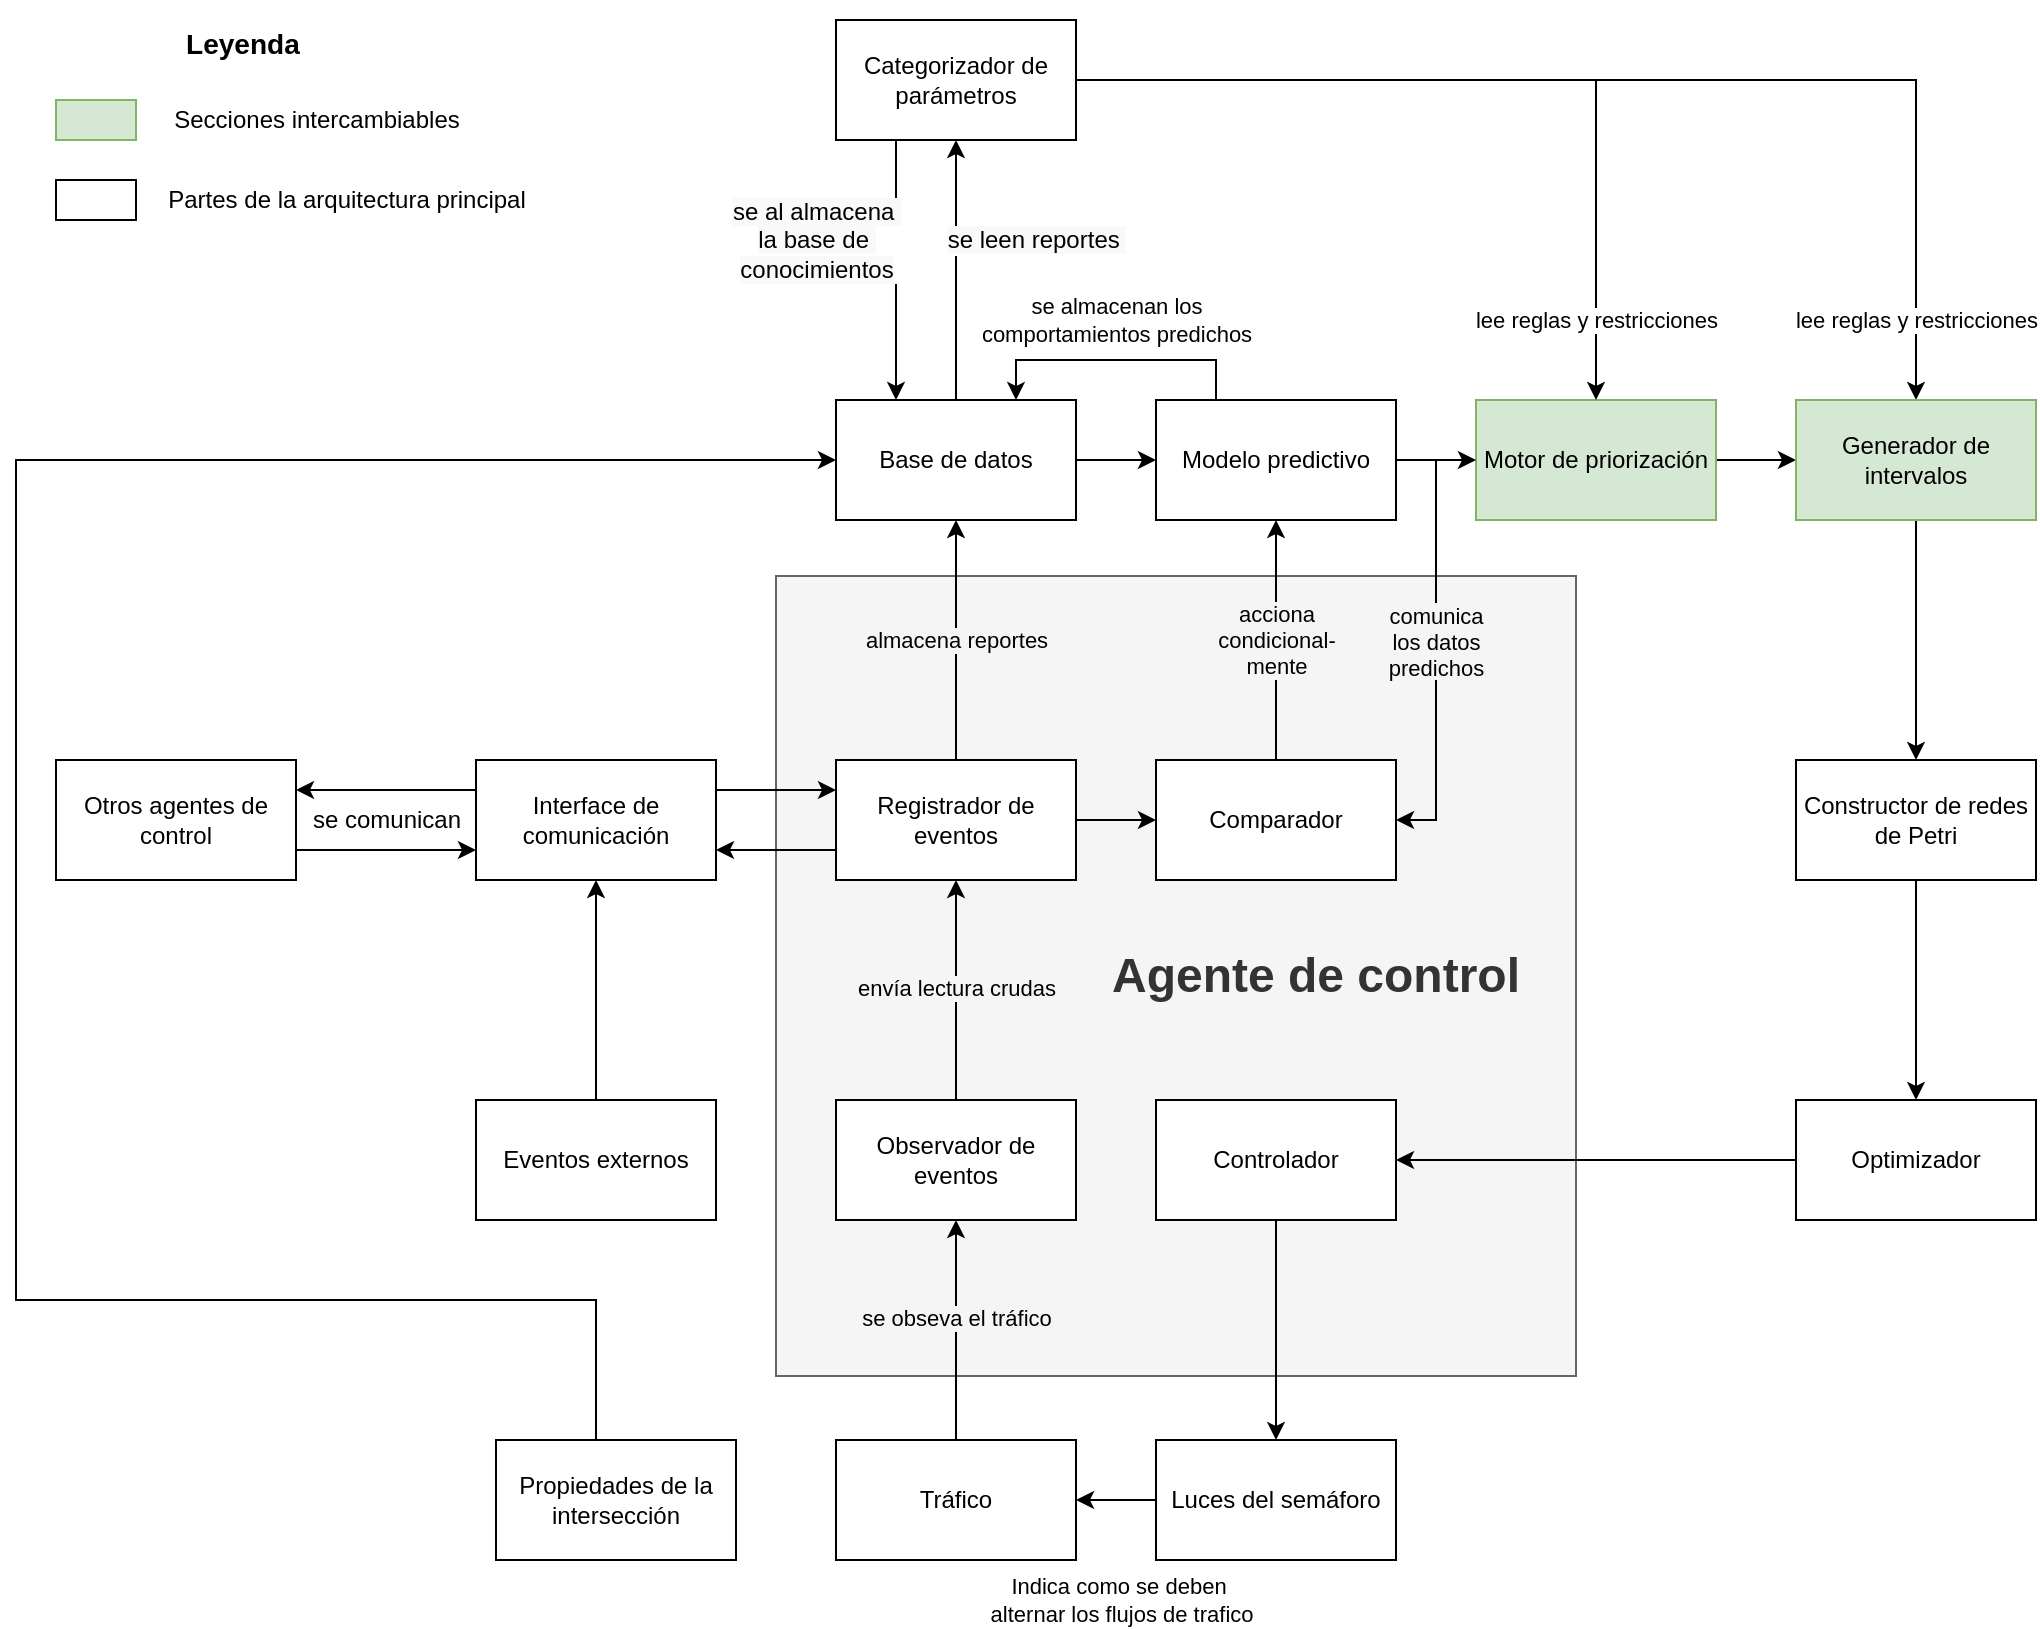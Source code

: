 <mxfile version="13.6.5">
    <diagram id="D6teS57lotO39WBPQenw" name="Page-1">
        <mxGraphModel dx="1277" dy="2442" grid="1" gridSize="10" guides="1" tooltips="1" connect="1" arrows="1" fold="1" page="1" pageScale="1.5" pageWidth="850" pageHeight="1100" math="0" shadow="0">
            <root>
                <mxCell id="0"/>
                <mxCell id="1" parent="0"/>
                <mxCell id="eg-Uu_fixgsKnMmGE3jZ-33" value="&lt;h1&gt;Agente de control&lt;/h1&gt;" style="whiteSpace=wrap;html=1;fillColor=#f5f5f5;strokeColor=#666666;fontColor=#333333;spacingBottom=0;spacingLeft=140;" parent="1" vertex="1">
                    <mxGeometry x="400" y="188" width="400" height="400" as="geometry"/>
                </mxCell>
                <mxCell id="3" style="edgeStyle=orthogonalEdgeStyle;rounded=0;orthogonalLoop=1;jettySize=auto;html=1;exitX=0.5;exitY=0;exitDx=0;exitDy=0;entryX=0.5;entryY=1;entryDx=0;entryDy=0;labelBackgroundColor=#F5F5F5;" parent="1" source="eg-Uu_fixgsKnMmGE3jZ-1" target="2" edge="1">
                    <mxGeometry relative="1" as="geometry"/>
                </mxCell>
                <mxCell id="42" value="se obseva el tráfico" style="edgeLabel;html=1;align=center;verticalAlign=middle;resizable=0;points=[];labelBackgroundColor=#F5F5F5;" parent="3" vertex="1" connectable="0">
                    <mxGeometry x="0.243" y="-4" relative="1" as="geometry">
                        <mxPoint x="-4" y="7" as="offset"/>
                    </mxGeometry>
                </mxCell>
                <mxCell id="eg-Uu_fixgsKnMmGE3jZ-1" value="Tráfico" style="rounded=0;whiteSpace=wrap;html=1;" parent="1" vertex="1">
                    <mxGeometry x="430" y="620" width="120" height="60" as="geometry"/>
                </mxCell>
                <mxCell id="eg-Uu_fixgsKnMmGE3jZ-12" style="edgeStyle=orthogonalEdgeStyle;rounded=0;orthogonalLoop=1;jettySize=auto;html=1;exitX=0;exitY=0.5;exitDx=0;exitDy=0;entryX=1;entryY=0.5;entryDx=0;entryDy=0;" parent="1" source="eg-Uu_fixgsKnMmGE3jZ-2" target="eg-Uu_fixgsKnMmGE3jZ-1" edge="1">
                    <mxGeometry relative="1" as="geometry"/>
                </mxCell>
                <mxCell id="eg-Uu_fixgsKnMmGE3jZ-13" value="Indica como se deben&lt;br&gt;&amp;nbsp;alternar los flujos de trafico" style="edgeLabel;html=1;align=center;verticalAlign=middle;resizable=0;points=[];" parent="eg-Uu_fixgsKnMmGE3jZ-12" vertex="1" connectable="0">
                    <mxGeometry x="0.187" y="2" relative="1" as="geometry">
                        <mxPoint x="4" y="48" as="offset"/>
                    </mxGeometry>
                </mxCell>
                <mxCell id="eg-Uu_fixgsKnMmGE3jZ-2" value="Luces del semáforo" style="whiteSpace=wrap;html=1;" parent="1" vertex="1">
                    <mxGeometry x="590" y="620" width="120" height="60" as="geometry"/>
                </mxCell>
                <mxCell id="12" style="edgeStyle=orthogonalEdgeStyle;rounded=0;orthogonalLoop=1;jettySize=auto;html=1;exitX=1;exitY=0.5;exitDx=0;exitDy=0;entryX=0;entryY=0.5;entryDx=0;entryDy=0;" parent="1" source="eg-Uu_fixgsKnMmGE3jZ-3" target="11" edge="1">
                    <mxGeometry relative="1" as="geometry"/>
                </mxCell>
                <mxCell id="22" style="edgeStyle=orthogonalEdgeStyle;rounded=0;orthogonalLoop=1;jettySize=auto;html=1;exitX=0.5;exitY=0;exitDx=0;exitDy=0;labelBackgroundColor=#F5F5F5;" parent="1" source="eg-Uu_fixgsKnMmGE3jZ-3" target="19" edge="1">
                    <mxGeometry relative="1" as="geometry"/>
                </mxCell>
                <mxCell id="46" value="almacena reportes" style="edgeLabel;html=1;align=center;verticalAlign=middle;resizable=0;points=[];labelBackgroundColor=#F5F5F5;" parent="22" vertex="1" connectable="0">
                    <mxGeometry x="-0.333" y="-1" relative="1" as="geometry">
                        <mxPoint x="-1" y="-20" as="offset"/>
                    </mxGeometry>
                </mxCell>
                <mxCell id="27" style="edgeStyle=orthogonalEdgeStyle;rounded=0;orthogonalLoop=1;jettySize=auto;html=1;exitX=0;exitY=0.75;exitDx=0;exitDy=0;entryX=1;entryY=0.75;entryDx=0;entryDy=0;" parent="1" source="eg-Uu_fixgsKnMmGE3jZ-3" target="eg-Uu_fixgsKnMmGE3jZ-4" edge="1">
                    <mxGeometry relative="1" as="geometry"/>
                </mxCell>
                <mxCell id="eg-Uu_fixgsKnMmGE3jZ-3" value="Registrador de eventos" style="whiteSpace=wrap;html=1;" parent="1" vertex="1">
                    <mxGeometry x="430" y="280" width="120" height="60" as="geometry"/>
                </mxCell>
                <mxCell id="eg-Uu_fixgsKnMmGE3jZ-22" style="edgeStyle=orthogonalEdgeStyle;rounded=0;orthogonalLoop=1;jettySize=auto;html=1;exitX=0;exitY=0.25;exitDx=0;exitDy=0;entryX=1;entryY=0.25;entryDx=0;entryDy=0;" parent="1" source="eg-Uu_fixgsKnMmGE3jZ-4" target="eg-Uu_fixgsKnMmGE3jZ-19" edge="1">
                    <mxGeometry relative="1" as="geometry"/>
                </mxCell>
                <mxCell id="26" style="edgeStyle=orthogonalEdgeStyle;rounded=0;orthogonalLoop=1;jettySize=auto;html=1;exitX=1;exitY=0.25;exitDx=0;exitDy=0;entryX=0;entryY=0.25;entryDx=0;entryDy=0;" parent="1" source="eg-Uu_fixgsKnMmGE3jZ-4" target="eg-Uu_fixgsKnMmGE3jZ-3" edge="1">
                    <mxGeometry relative="1" as="geometry"/>
                </mxCell>
                <mxCell id="eg-Uu_fixgsKnMmGE3jZ-4" value="Interface de comunicación" style="whiteSpace=wrap;html=1;" parent="1" vertex="1">
                    <mxGeometry x="250" y="280" width="120" height="60" as="geometry"/>
                </mxCell>
                <mxCell id="52" style="edgeStyle=orthogonalEdgeStyle;rounded=0;orthogonalLoop=1;jettySize=auto;html=1;exitX=0.25;exitY=0;exitDx=0;exitDy=0;entryX=0.75;entryY=0;entryDx=0;entryDy=0;" parent="1" source="32" target="19" edge="1">
                    <mxGeometry relative="1" as="geometry"/>
                </mxCell>
                <mxCell id="53" value="se almacenan los&lt;br&gt;comportamientos predichos" style="edgeLabel;html=1;align=center;verticalAlign=middle;resizable=0;points=[];" parent="52" vertex="1" connectable="0">
                    <mxGeometry x="0.262" y="2" relative="1" as="geometry">
                        <mxPoint x="18" y="-22" as="offset"/>
                    </mxGeometry>
                </mxCell>
                <mxCell id="71" style="edgeStyle=orthogonalEdgeStyle;rounded=0;orthogonalLoop=1;jettySize=auto;html=1;exitX=1;exitY=0.5;exitDx=0;exitDy=0;entryX=0;entryY=0.5;entryDx=0;entryDy=0;" edge="1" parent="1" source="eg-Uu_fixgsKnMmGE3jZ-7" target="70">
                    <mxGeometry relative="1" as="geometry"/>
                </mxCell>
                <mxCell id="eg-Uu_fixgsKnMmGE3jZ-7" value="Motor de priorización" style="whiteSpace=wrap;html=1;fillColor=#d5e8d4;strokeColor=#82b366;" parent="1" vertex="1">
                    <mxGeometry x="750" y="100" width="120" height="60" as="geometry"/>
                </mxCell>
                <mxCell id="75" style="edgeStyle=orthogonalEdgeStyle;rounded=0;orthogonalLoop=1;jettySize=auto;html=1;exitX=0.5;exitY=1;exitDx=0;exitDy=0;entryX=0.5;entryY=0;entryDx=0;entryDy=0;" edge="1" parent="1" source="eg-Uu_fixgsKnMmGE3jZ-8" target="eg-Uu_fixgsKnMmGE3jZ-9">
                    <mxGeometry relative="1" as="geometry"/>
                </mxCell>
                <mxCell id="eg-Uu_fixgsKnMmGE3jZ-8" value="Constructor de redes de Petri" style="whiteSpace=wrap;html=1;" parent="1" vertex="1">
                    <mxGeometry x="910" y="280" width="120" height="60" as="geometry"/>
                </mxCell>
                <mxCell id="82" style="edgeStyle=orthogonalEdgeStyle;rounded=0;orthogonalLoop=1;jettySize=auto;html=1;exitX=0;exitY=0.5;exitDx=0;exitDy=0;entryX=1;entryY=0.5;entryDx=0;entryDy=0;" edge="1" parent="1" source="eg-Uu_fixgsKnMmGE3jZ-9" target="eg-Uu_fixgsKnMmGE3jZ-10">
                    <mxGeometry relative="1" as="geometry"/>
                </mxCell>
                <mxCell id="eg-Uu_fixgsKnMmGE3jZ-9" value="Optimizador" style="whiteSpace=wrap;html=1;" parent="1" vertex="1">
                    <mxGeometry x="910" y="450" width="120" height="60" as="geometry"/>
                </mxCell>
                <mxCell id="eg-Uu_fixgsKnMmGE3jZ-32" style="edgeStyle=orthogonalEdgeStyle;rounded=0;orthogonalLoop=1;jettySize=auto;html=1;exitX=0.5;exitY=1;exitDx=0;exitDy=0;entryX=0.5;entryY=0;entryDx=0;entryDy=0;" parent="1" source="eg-Uu_fixgsKnMmGE3jZ-10" target="eg-Uu_fixgsKnMmGE3jZ-2" edge="1">
                    <mxGeometry relative="1" as="geometry"/>
                </mxCell>
                <mxCell id="eg-Uu_fixgsKnMmGE3jZ-10" value="Controlador&lt;br&gt;" style="whiteSpace=wrap;html=1;" parent="1" vertex="1">
                    <mxGeometry x="590" y="450" width="120" height="60" as="geometry"/>
                </mxCell>
                <mxCell id="eg-Uu_fixgsKnMmGE3jZ-21" style="edgeStyle=orthogonalEdgeStyle;rounded=0;orthogonalLoop=1;jettySize=auto;html=1;exitX=1;exitY=0.75;exitDx=0;exitDy=0;entryX=0;entryY=0.75;entryDx=0;entryDy=0;" parent="1" source="eg-Uu_fixgsKnMmGE3jZ-19" target="eg-Uu_fixgsKnMmGE3jZ-4" edge="1">
                    <mxGeometry relative="1" as="geometry"/>
                </mxCell>
                <mxCell id="eg-Uu_fixgsKnMmGE3jZ-19" value="Otros agentes de control" style="whiteSpace=wrap;html=1;" parent="1" vertex="1">
                    <mxGeometry x="40" y="280" width="120" height="60" as="geometry"/>
                </mxCell>
                <mxCell id="eg-Uu_fixgsKnMmGE3jZ-23" value="" style="edgeStyle=orthogonalEdgeStyle;rounded=0;orthogonalLoop=1;jettySize=auto;html=1;" parent="1" source="eg-Uu_fixgsKnMmGE3jZ-20" target="eg-Uu_fixgsKnMmGE3jZ-4" edge="1">
                    <mxGeometry relative="1" as="geometry"/>
                </mxCell>
                <mxCell id="eg-Uu_fixgsKnMmGE3jZ-20" value="Eventos externos" style="whiteSpace=wrap;html=1;" parent="1" vertex="1">
                    <mxGeometry x="250" y="450" width="120" height="60" as="geometry"/>
                </mxCell>
                <mxCell id="eg-Uu_fixgsKnMmGE3jZ-35" value="" style="whiteSpace=wrap;html=1;fillColor=#d5e8d4;strokeColor=#82b366;" parent="1" vertex="1">
                    <mxGeometry x="40" y="-50" width="40" height="20" as="geometry"/>
                </mxCell>
                <mxCell id="eg-Uu_fixgsKnMmGE3jZ-36" value="&lt;span&gt;Secciones intercambiables&lt;/span&gt;" style="text;html=1;align=center;verticalAlign=middle;resizable=0;points=[];autosize=1;" parent="1" vertex="1">
                    <mxGeometry x="90" y="-50" width="160" height="20" as="geometry"/>
                </mxCell>
                <mxCell id="eg-Uu_fixgsKnMmGE3jZ-42" value="&lt;h3&gt;Leyenda&lt;/h3&gt;" style="text;html=1;strokeColor=none;fillColor=none;spacing=5;spacingTop=-20;whiteSpace=wrap;overflow=hidden;rounded=0;" parent="1" vertex="1">
                    <mxGeometry x="100" y="-90" width="70" height="30" as="geometry"/>
                </mxCell>
                <mxCell id="eg-Uu_fixgsKnMmGE3jZ-43" value="" style="whiteSpace=wrap;html=1;" parent="1" vertex="1">
                    <mxGeometry x="40" y="-10" width="40" height="20" as="geometry"/>
                </mxCell>
                <mxCell id="eg-Uu_fixgsKnMmGE3jZ-44" value="&lt;span&gt;Partes de la arquitectura principal&lt;/span&gt;" style="text;html=1;align=center;verticalAlign=middle;resizable=0;points=[];autosize=1;" parent="1" vertex="1">
                    <mxGeometry x="90" y="-10" width="190" height="20" as="geometry"/>
                </mxCell>
                <mxCell id="4" style="edgeStyle=orthogonalEdgeStyle;rounded=0;orthogonalLoop=1;jettySize=auto;html=1;exitX=0.5;exitY=0;exitDx=0;exitDy=0;entryX=0.5;entryY=1;entryDx=0;entryDy=0;" parent="1" source="2" target="eg-Uu_fixgsKnMmGE3jZ-3" edge="1">
                    <mxGeometry relative="1" as="geometry"/>
                </mxCell>
                <mxCell id="44" value="envía lectura crudas" style="edgeLabel;html=1;align=center;verticalAlign=middle;resizable=0;points=[];labelBackgroundColor=#F5F5F5;" parent="4" vertex="1" connectable="0">
                    <mxGeometry x="0.24" y="4" relative="1" as="geometry">
                        <mxPoint x="4" y="12" as="offset"/>
                    </mxGeometry>
                </mxCell>
                <mxCell id="2" value="Observador de eventos" style="whiteSpace=wrap;html=1;" parent="1" vertex="1">
                    <mxGeometry x="430" y="450" width="120" height="60" as="geometry"/>
                </mxCell>
                <mxCell id="18" style="edgeStyle=orthogonalEdgeStyle;rounded=0;orthogonalLoop=1;jettySize=auto;html=1;exitX=0.5;exitY=0;exitDx=0;exitDy=0;entryX=0;entryY=0.5;entryDx=0;entryDy=0;" parent="1" source="7" target="19" edge="1">
                    <mxGeometry relative="1" as="geometry">
                        <Array as="points">
                            <mxPoint x="310" y="640"/>
                            <mxPoint x="310" y="550"/>
                            <mxPoint x="20" y="550"/>
                            <mxPoint x="20" y="130"/>
                        </Array>
                    </mxGeometry>
                </mxCell>
                <mxCell id="7" value="Propiedades de la intersección" style="whiteSpace=wrap;html=1;" parent="1" vertex="1">
                    <mxGeometry x="260" y="620" width="120" height="60" as="geometry"/>
                </mxCell>
                <mxCell id="36" style="edgeStyle=orthogonalEdgeStyle;rounded=0;orthogonalLoop=1;jettySize=auto;html=1;exitX=0.5;exitY=0;exitDx=0;exitDy=0;entryX=0.5;entryY=1;entryDx=0;entryDy=0;" parent="1" source="11" target="32" edge="1">
                    <mxGeometry relative="1" as="geometry"/>
                </mxCell>
                <mxCell id="41" value="acciona&lt;br&gt;condicional-&lt;br&gt;mente" style="edgeLabel;html=1;align=center;verticalAlign=middle;resizable=0;points=[];labelBackgroundColor=#F5F5F5;" parent="36" vertex="1" connectable="0">
                    <mxGeometry x="-0.167" y="-5" relative="1" as="geometry">
                        <mxPoint x="-5" y="-10" as="offset"/>
                    </mxGeometry>
                </mxCell>
                <mxCell id="11" value="Comparador" style="whiteSpace=wrap;html=1;" parent="1" vertex="1">
                    <mxGeometry x="590" y="280" width="120" height="60" as="geometry"/>
                </mxCell>
                <mxCell id="33" style="edgeStyle=orthogonalEdgeStyle;rounded=0;orthogonalLoop=1;jettySize=auto;html=1;exitX=1;exitY=0.5;exitDx=0;exitDy=0;entryX=0;entryY=0.5;entryDx=0;entryDy=0;" parent="1" source="19" target="32" edge="1">
                    <mxGeometry relative="1" as="geometry"/>
                </mxCell>
                <mxCell id="65" style="edgeStyle=orthogonalEdgeStyle;rounded=0;orthogonalLoop=1;jettySize=auto;html=1;exitX=0.5;exitY=0;exitDx=0;exitDy=0;entryX=0.5;entryY=1;entryDx=0;entryDy=0;" edge="1" parent="1" source="19" target="63">
                    <mxGeometry relative="1" as="geometry"/>
                </mxCell>
                <mxCell id="69" value="&lt;span style=&quot;font-size: 12px ; background-color: rgb(248 , 249 , 250)&quot;&gt;se leen reportes&amp;nbsp;&lt;/span&gt;" style="edgeLabel;html=1;align=center;verticalAlign=middle;resizable=0;points=[];" vertex="1" connectable="0" parent="65">
                    <mxGeometry x="0.354" y="-2" relative="1" as="geometry">
                        <mxPoint x="38" y="8" as="offset"/>
                    </mxGeometry>
                </mxCell>
                <mxCell id="19" value="Base de datos" style="whiteSpace=wrap;html=1;" parent="1" vertex="1">
                    <mxGeometry x="430" y="100" width="120" height="60" as="geometry"/>
                </mxCell>
                <mxCell id="57" style="edgeStyle=orthogonalEdgeStyle;rounded=0;orthogonalLoop=1;jettySize=auto;html=1;exitX=1;exitY=0.5;exitDx=0;exitDy=0;entryX=1;entryY=0.5;entryDx=0;entryDy=0;" parent="1" source="32" target="11" edge="1">
                    <mxGeometry relative="1" as="geometry"/>
                </mxCell>
                <mxCell id="58" value="comunica&#10;los datos &#10;predichos" style="edgeLabel;align=center;verticalAlign=middle;resizable=0;points=[];labelBackgroundColor=#F5F5F5;" parent="57" vertex="1" connectable="0">
                    <mxGeometry x="0.118" y="1" relative="1" as="geometry">
                        <mxPoint x="-1" y="-13" as="offset"/>
                    </mxGeometry>
                </mxCell>
                <mxCell id="61" style="edgeStyle=orthogonalEdgeStyle;rounded=0;orthogonalLoop=1;jettySize=auto;html=1;exitX=1;exitY=0.5;exitDx=0;exitDy=0;fontColor=#F5F5F5;entryX=0;entryY=0.5;entryDx=0;entryDy=0;" parent="1" source="32" target="eg-Uu_fixgsKnMmGE3jZ-7" edge="1">
                    <mxGeometry relative="1" as="geometry">
                        <mxPoint x="820" y="130" as="targetPoint"/>
                    </mxGeometry>
                </mxCell>
                <mxCell id="32" value="Modelo predictivo" style="whiteSpace=wrap;html=1;" parent="1" vertex="1">
                    <mxGeometry x="590" y="100" width="120" height="60" as="geometry"/>
                </mxCell>
                <mxCell id="45" value="se comunican" style="text;html=1;align=center;verticalAlign=middle;resizable=0;points=[];autosize=1;" parent="1" vertex="1">
                    <mxGeometry x="160" y="300" width="90" height="20" as="geometry"/>
                </mxCell>
                <mxCell id="64" style="edgeStyle=orthogonalEdgeStyle;rounded=0;orthogonalLoop=1;jettySize=auto;html=1;exitX=0.25;exitY=1;exitDx=0;exitDy=0;entryX=0.25;entryY=0;entryDx=0;entryDy=0;" edge="1" parent="1" source="63" target="19">
                    <mxGeometry relative="1" as="geometry"/>
                </mxCell>
                <mxCell id="68" value="&lt;span style=&quot;font-size: 12px ; background-color: rgb(248 , 249 , 250)&quot;&gt;se al almacena&amp;nbsp;&lt;/span&gt;&lt;br style=&quot;font-size: 12px ; background-color: rgb(248 , 249 , 250)&quot;&gt;&lt;span style=&quot;font-size: 12px ; background-color: rgb(248 , 249 , 250)&quot;&gt;la base de&amp;nbsp;&lt;/span&gt;&lt;br style=&quot;font-size: 12px ; background-color: rgb(248 , 249 , 250)&quot;&gt;&lt;span style=&quot;font-size: 12px ; background-color: rgb(248 , 249 , 250)&quot;&gt;conocimientos&lt;/span&gt;" style="edgeLabel;html=1;align=center;verticalAlign=middle;resizable=0;points=[];" vertex="1" connectable="0" parent="64">
                    <mxGeometry x="-0.185" y="1" relative="1" as="geometry">
                        <mxPoint x="-41" y="-3" as="offset"/>
                    </mxGeometry>
                </mxCell>
                <mxCell id="78" style="edgeStyle=orthogonalEdgeStyle;rounded=0;orthogonalLoop=1;jettySize=auto;html=1;exitX=1;exitY=0.5;exitDx=0;exitDy=0;" edge="1" parent="1" source="63" target="70">
                    <mxGeometry relative="1" as="geometry"/>
                </mxCell>
                <mxCell id="81" value="lee reglas y restricciones" style="edgeLabel;html=1;align=center;verticalAlign=middle;resizable=0;points=[];" vertex="1" connectable="0" parent="78">
                    <mxGeometry x="0.852" y="4" relative="1" as="geometry">
                        <mxPoint x="-4" y="3" as="offset"/>
                    </mxGeometry>
                </mxCell>
                <mxCell id="79" style="edgeStyle=orthogonalEdgeStyle;rounded=0;orthogonalLoop=1;jettySize=auto;html=1;exitX=1;exitY=0.5;exitDx=0;exitDy=0;entryX=0.5;entryY=0;entryDx=0;entryDy=0;" edge="1" parent="1" source="63" target="eg-Uu_fixgsKnMmGE3jZ-7">
                    <mxGeometry relative="1" as="geometry"/>
                </mxCell>
                <mxCell id="80" value="lee reglas y restricciones" style="edgeLabel;html=1;align=center;verticalAlign=middle;resizable=0;points=[];" vertex="1" connectable="0" parent="79">
                    <mxGeometry x="0.238" y="-68" relative="1" as="geometry">
                        <mxPoint x="68" y="120" as="offset"/>
                    </mxGeometry>
                </mxCell>
                <mxCell id="63" value="Categorizador de parámetros" style="whiteSpace=wrap;html=1;" vertex="1" parent="1">
                    <mxGeometry x="430" y="-90" width="120" height="60" as="geometry"/>
                </mxCell>
                <mxCell id="74" style="edgeStyle=orthogonalEdgeStyle;rounded=0;orthogonalLoop=1;jettySize=auto;html=1;exitX=0.5;exitY=1;exitDx=0;exitDy=0;entryX=0.5;entryY=0;entryDx=0;entryDy=0;" edge="1" parent="1" source="70" target="eg-Uu_fixgsKnMmGE3jZ-8">
                    <mxGeometry relative="1" as="geometry"/>
                </mxCell>
                <mxCell id="70" value="Generador de intervalos" style="whiteSpace=wrap;html=1;fillColor=#d5e8d4;strokeColor=#82b366;" vertex="1" parent="1">
                    <mxGeometry x="910" y="100" width="120" height="60" as="geometry"/>
                </mxCell>
            </root>
        </mxGraphModel>
    </diagram>
</mxfile>